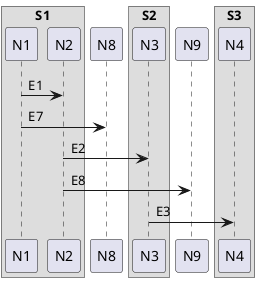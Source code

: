 @startuml

box "S1"
  participant N1
  participant N2
end box
participant N8
box "S2"
  participant N3
end box
participant N9
box "S3"
  participant N4
end box

N1 -> N2 : E1
N1 -> N8 : E7
N2 -> N3 : E2
N2 -> N9 : E8
N3 -> N4 : E3

@enduml
